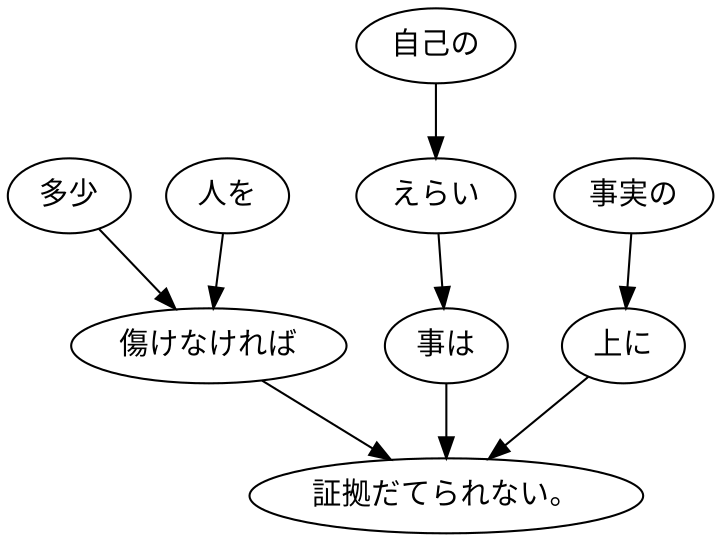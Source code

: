 digraph graph4772 {
	node0 [label="多少"];
	node1 [label="人を"];
	node2 [label="傷けなければ"];
	node3 [label="自己の"];
	node4 [label="えらい"];
	node5 [label="事は"];
	node6 [label="事実の"];
	node7 [label="上に"];
	node8 [label="証拠だてられない。"];
	node0 -> node2;
	node1 -> node2;
	node2 -> node8;
	node3 -> node4;
	node4 -> node5;
	node5 -> node8;
	node6 -> node7;
	node7 -> node8;
}
